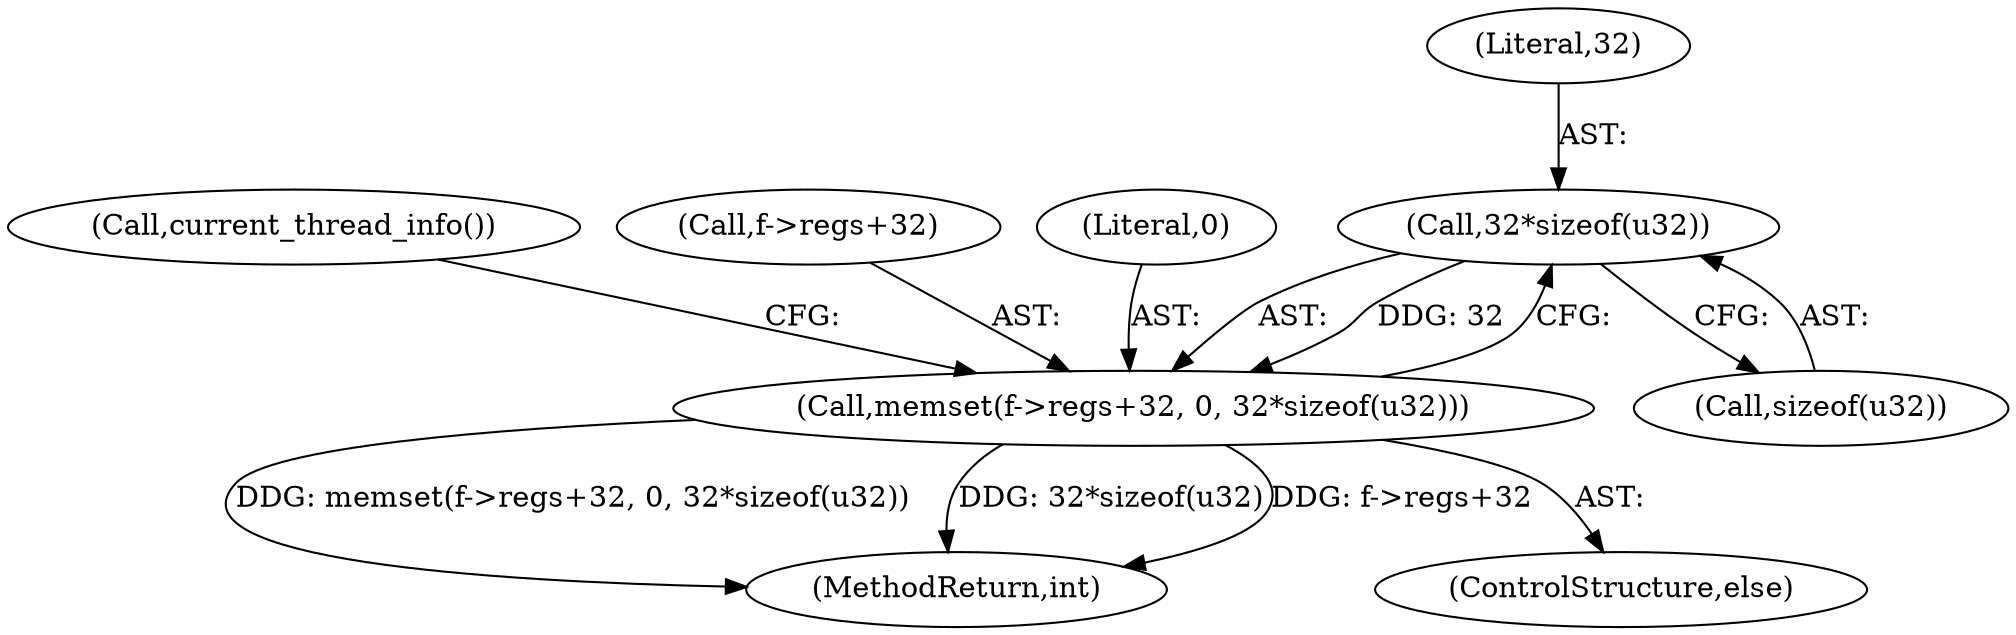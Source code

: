 digraph "0_linux_a8b0ca17b80e92faab46ee7179ba9e99ccb61233_42@API" {
"1001360" [label="(Call,32*sizeof(u32))"];
"1001353" [label="(Call,memset(f->regs+32, 0, 32*sizeof(u32)))"];
"1001367" [label="(Call,current_thread_info())"];
"1001362" [label="(Call,sizeof(u32))"];
"1001360" [label="(Call,32*sizeof(u32))"];
"1001361" [label="(Literal,32)"];
"1001894" [label="(MethodReturn,int)"];
"1001354" [label="(Call,f->regs+32)"];
"1001359" [label="(Literal,0)"];
"1001353" [label="(Call,memset(f->regs+32, 0, 32*sizeof(u32)))"];
"1001352" [label="(ControlStructure,else)"];
"1001360" -> "1001353"  [label="AST: "];
"1001360" -> "1001362"  [label="CFG: "];
"1001361" -> "1001360"  [label="AST: "];
"1001362" -> "1001360"  [label="AST: "];
"1001353" -> "1001360"  [label="CFG: "];
"1001360" -> "1001353"  [label="DDG: 32"];
"1001353" -> "1001352"  [label="AST: "];
"1001354" -> "1001353"  [label="AST: "];
"1001359" -> "1001353"  [label="AST: "];
"1001367" -> "1001353"  [label="CFG: "];
"1001353" -> "1001894"  [label="DDG: memset(f->regs+32, 0, 32*sizeof(u32))"];
"1001353" -> "1001894"  [label="DDG: 32*sizeof(u32)"];
"1001353" -> "1001894"  [label="DDG: f->regs+32"];
}
